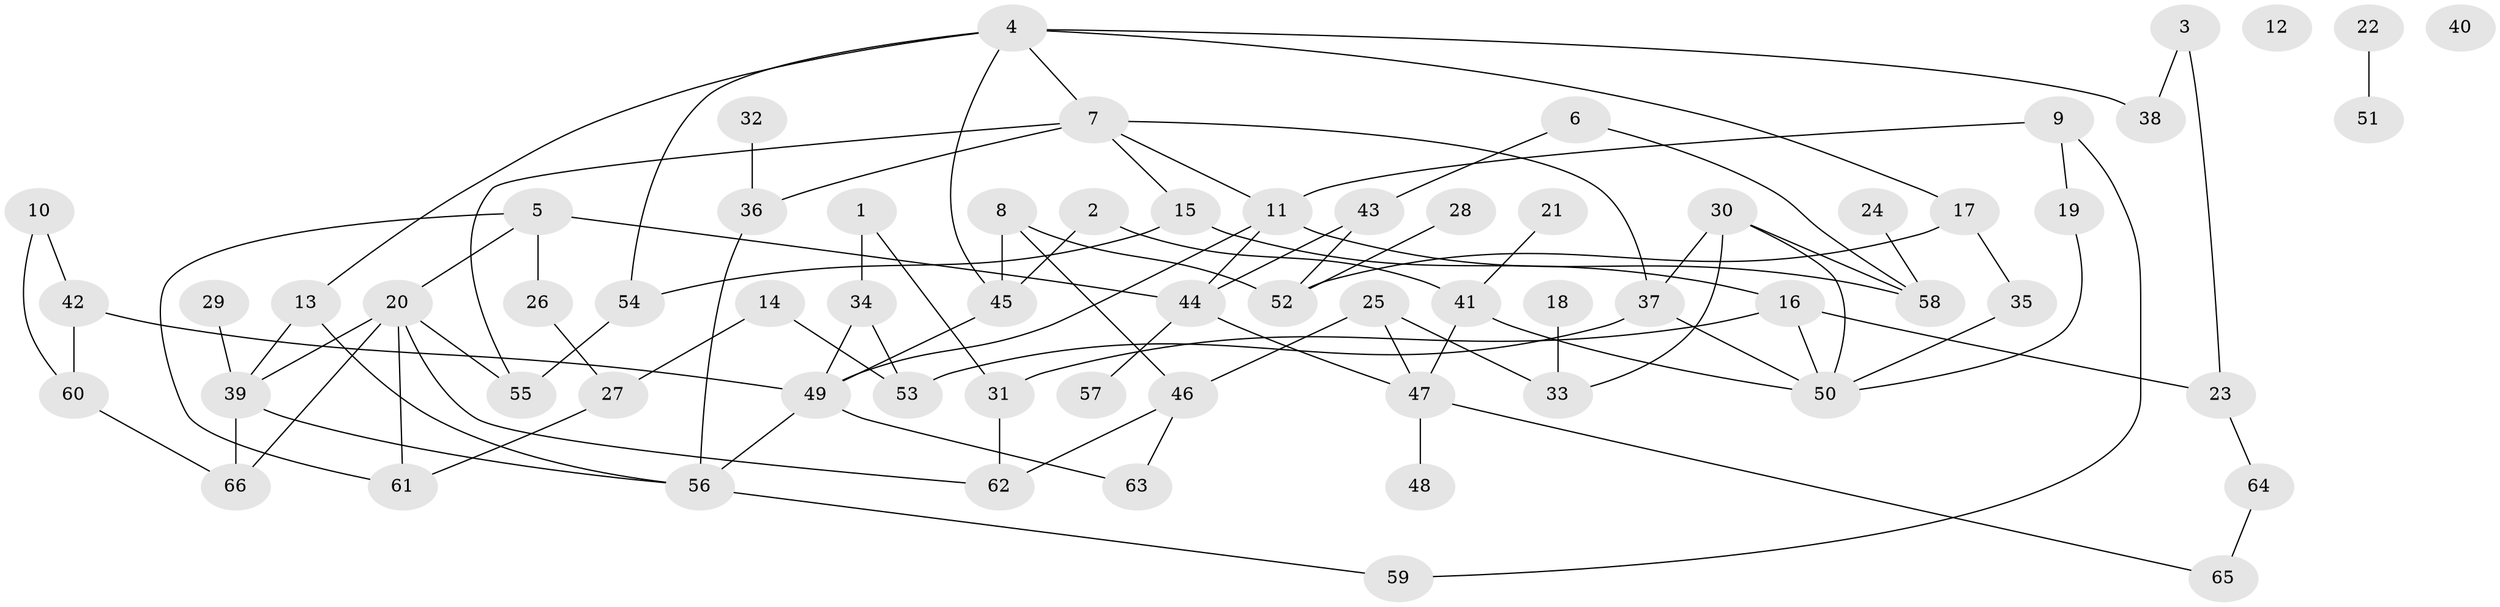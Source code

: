 // coarse degree distribution, {6: 0.12, 8: 0.08, 3: 0.16, 5: 0.04, 4: 0.12, 7: 0.08, 10: 0.04, 2: 0.16, 1: 0.2}
// Generated by graph-tools (version 1.1) at 2025/48/03/04/25 22:48:04]
// undirected, 66 vertices, 96 edges
graph export_dot {
  node [color=gray90,style=filled];
  1;
  2;
  3;
  4;
  5;
  6;
  7;
  8;
  9;
  10;
  11;
  12;
  13;
  14;
  15;
  16;
  17;
  18;
  19;
  20;
  21;
  22;
  23;
  24;
  25;
  26;
  27;
  28;
  29;
  30;
  31;
  32;
  33;
  34;
  35;
  36;
  37;
  38;
  39;
  40;
  41;
  42;
  43;
  44;
  45;
  46;
  47;
  48;
  49;
  50;
  51;
  52;
  53;
  54;
  55;
  56;
  57;
  58;
  59;
  60;
  61;
  62;
  63;
  64;
  65;
  66;
  1 -- 31;
  1 -- 34;
  2 -- 41;
  2 -- 45;
  3 -- 23;
  3 -- 38;
  4 -- 7;
  4 -- 13;
  4 -- 17;
  4 -- 38;
  4 -- 45;
  4 -- 54;
  5 -- 20;
  5 -- 26;
  5 -- 44;
  5 -- 61;
  6 -- 43;
  6 -- 58;
  7 -- 11;
  7 -- 15;
  7 -- 36;
  7 -- 37;
  7 -- 55;
  8 -- 45;
  8 -- 46;
  8 -- 52;
  9 -- 11;
  9 -- 19;
  9 -- 59;
  10 -- 42;
  10 -- 60;
  11 -- 44;
  11 -- 49;
  11 -- 58;
  13 -- 39;
  13 -- 56;
  14 -- 27;
  14 -- 53;
  15 -- 16;
  15 -- 54;
  16 -- 23;
  16 -- 31;
  16 -- 50;
  17 -- 35;
  17 -- 52;
  18 -- 33;
  19 -- 50;
  20 -- 39;
  20 -- 55;
  20 -- 61;
  20 -- 62;
  20 -- 66;
  21 -- 41;
  22 -- 51;
  23 -- 64;
  24 -- 58;
  25 -- 33;
  25 -- 46;
  25 -- 47;
  26 -- 27;
  27 -- 61;
  28 -- 52;
  29 -- 39;
  30 -- 33;
  30 -- 37;
  30 -- 50;
  30 -- 58;
  31 -- 62;
  32 -- 36;
  34 -- 49;
  34 -- 53;
  35 -- 50;
  36 -- 56;
  37 -- 50;
  37 -- 53;
  39 -- 56;
  39 -- 66;
  41 -- 47;
  41 -- 50;
  42 -- 49;
  42 -- 60;
  43 -- 44;
  43 -- 52;
  44 -- 47;
  44 -- 57;
  45 -- 49;
  46 -- 62;
  46 -- 63;
  47 -- 48;
  47 -- 65;
  49 -- 56;
  49 -- 63;
  54 -- 55;
  56 -- 59;
  60 -- 66;
  64 -- 65;
}
